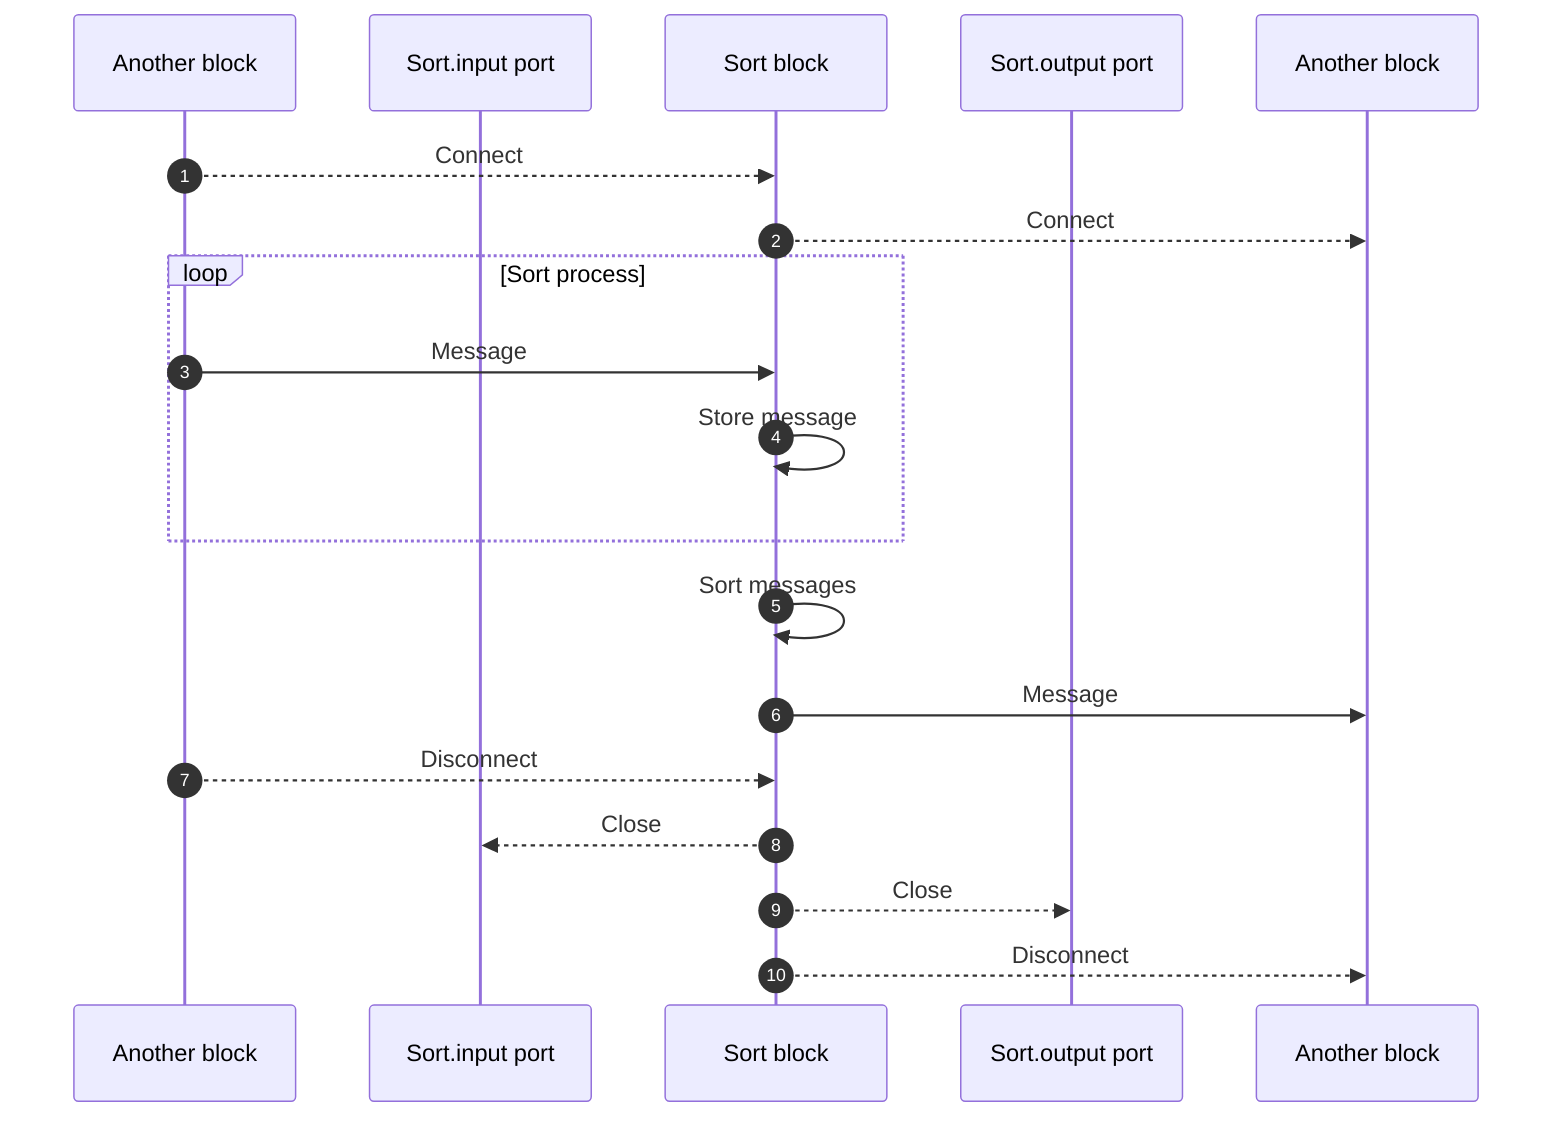 sequenceDiagram
    autonumber
    participant BlockA as Another block
    participant Sort.input as Sort.input port
    participant Sort as Sort block
    participant Sort.output as Sort.output port
    participant BlockB as Another block

    BlockA-->>Sort: Connect
    Sort-->>BlockB: Connect

    loop Sort process
        BlockA->>Sort: Message
        Sort->>Sort: Store message
    end

    Sort->>Sort: Sort messages
    Sort->>BlockB: Message
    BlockA-->>Sort: Disconnect
    Sort-->>Sort.input: Close
    Sort-->>Sort.output: Close
    Sort-->>BlockB: Disconnect